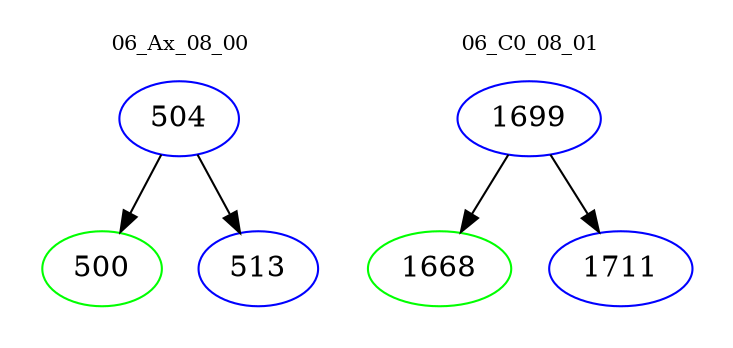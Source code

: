 digraph{
subgraph cluster_0 {
color = white
label = "06_Ax_08_00";
fontsize=10;
T0_504 [label="504", color="blue"]
T0_504 -> T0_500 [color="black"]
T0_500 [label="500", color="green"]
T0_504 -> T0_513 [color="black"]
T0_513 [label="513", color="blue"]
}
subgraph cluster_1 {
color = white
label = "06_C0_08_01";
fontsize=10;
T1_1699 [label="1699", color="blue"]
T1_1699 -> T1_1668 [color="black"]
T1_1668 [label="1668", color="green"]
T1_1699 -> T1_1711 [color="black"]
T1_1711 [label="1711", color="blue"]
}
}
